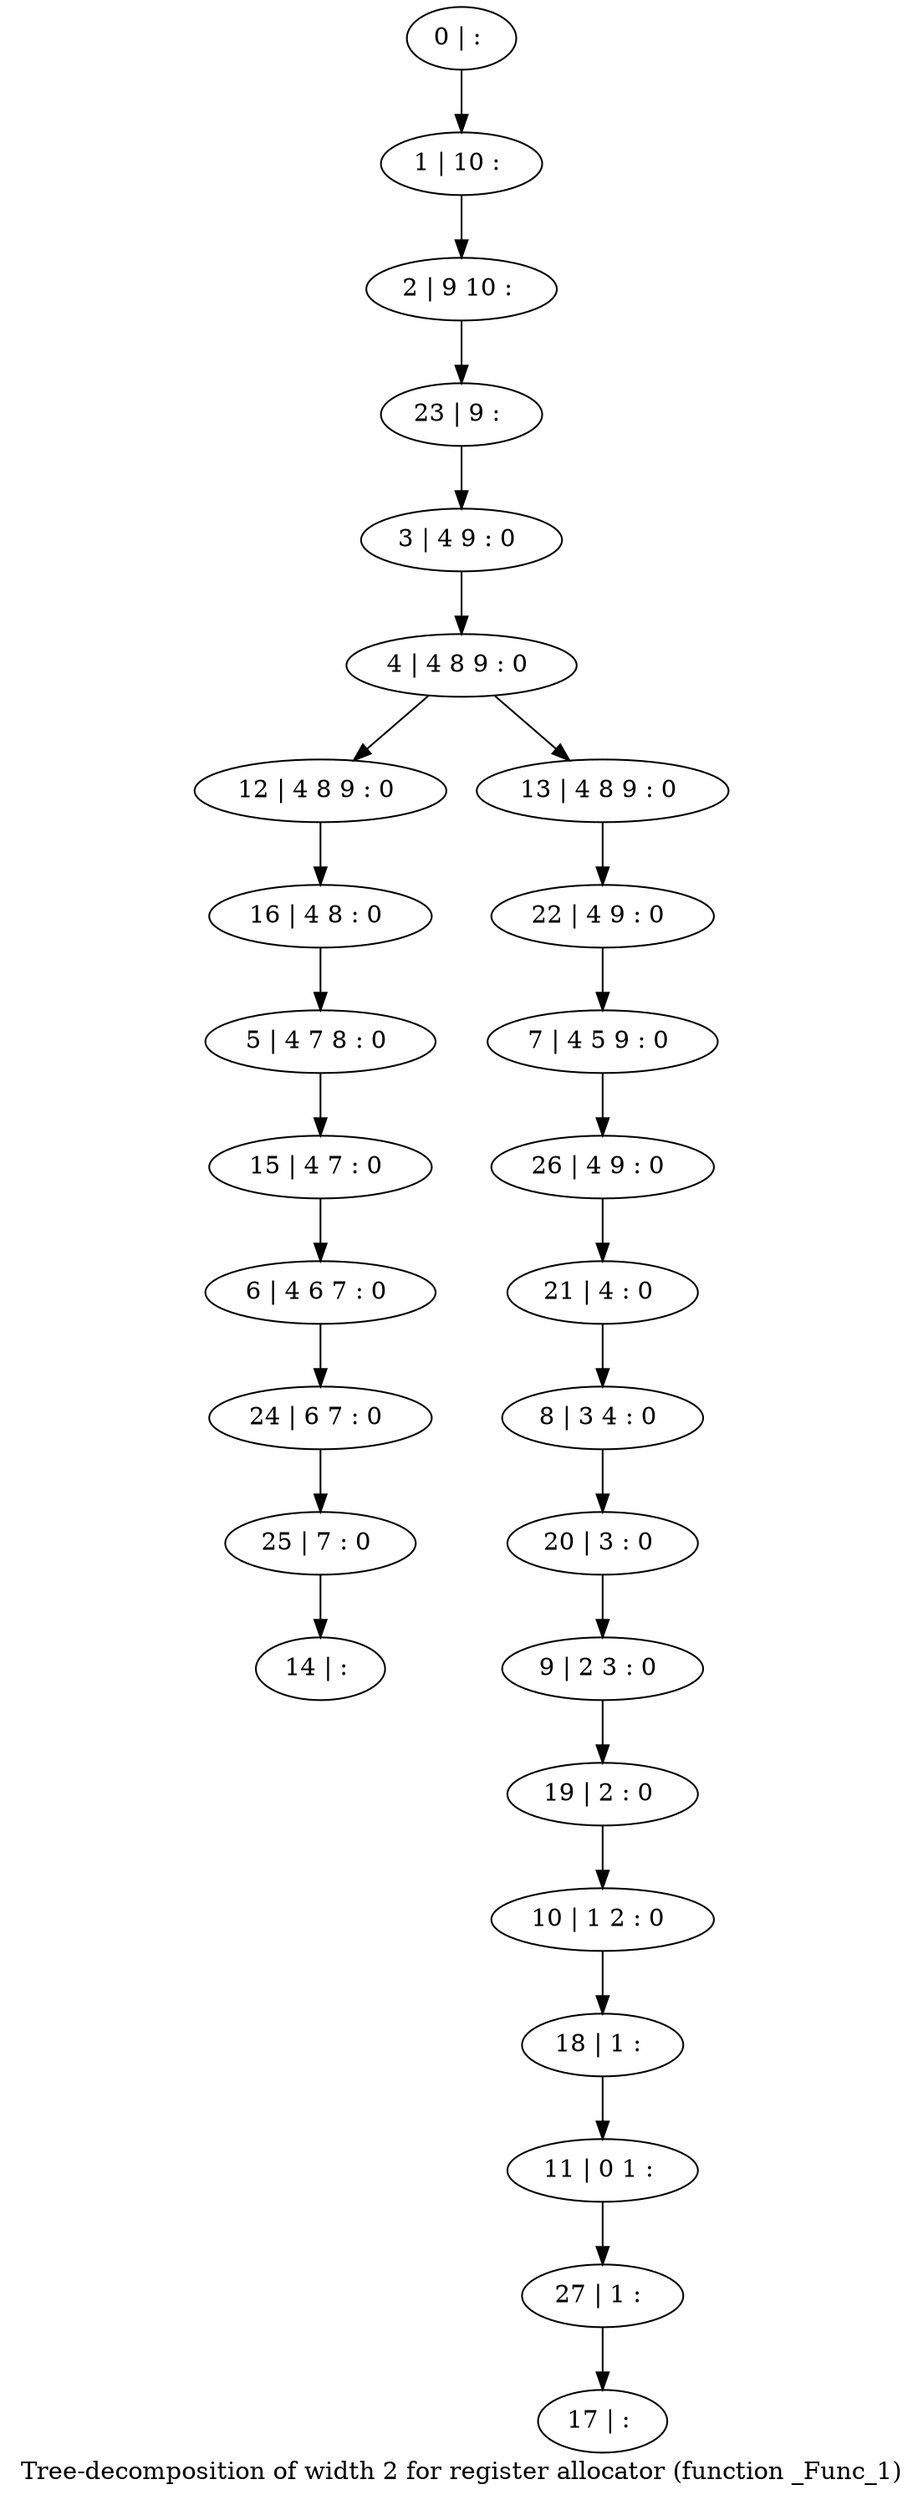 digraph G {
graph [label="Tree-decomposition of width 2 for register allocator (function _Func_1)"]
0[label="0 | : "];
1[label="1 | 10 : "];
2[label="2 | 9 10 : "];
3[label="3 | 4 9 : 0 "];
4[label="4 | 4 8 9 : 0 "];
5[label="5 | 4 7 8 : 0 "];
6[label="6 | 4 6 7 : 0 "];
7[label="7 | 4 5 9 : 0 "];
8[label="8 | 3 4 : 0 "];
9[label="9 | 2 3 : 0 "];
10[label="10 | 1 2 : 0 "];
11[label="11 | 0 1 : "];
12[label="12 | 4 8 9 : 0 "];
13[label="13 | 4 8 9 : 0 "];
14[label="14 | : "];
15[label="15 | 4 7 : 0 "];
16[label="16 | 4 8 : 0 "];
17[label="17 | : "];
18[label="18 | 1 : "];
19[label="19 | 2 : 0 "];
20[label="20 | 3 : 0 "];
21[label="21 | 4 : 0 "];
22[label="22 | 4 9 : 0 "];
23[label="23 | 9 : "];
24[label="24 | 6 7 : 0 "];
25[label="25 | 7 : 0 "];
26[label="26 | 4 9 : 0 "];
27[label="27 | 1 : "];
0->1 ;
1->2 ;
3->4 ;
4->12 ;
4->13 ;
15->6 ;
5->15 ;
16->5 ;
12->16 ;
18->11 ;
10->18 ;
19->10 ;
9->19 ;
20->9 ;
8->20 ;
21->8 ;
22->7 ;
13->22 ;
23->3 ;
2->23 ;
6->24 ;
25->14 ;
24->25 ;
26->21 ;
7->26 ;
27->17 ;
11->27 ;
}
